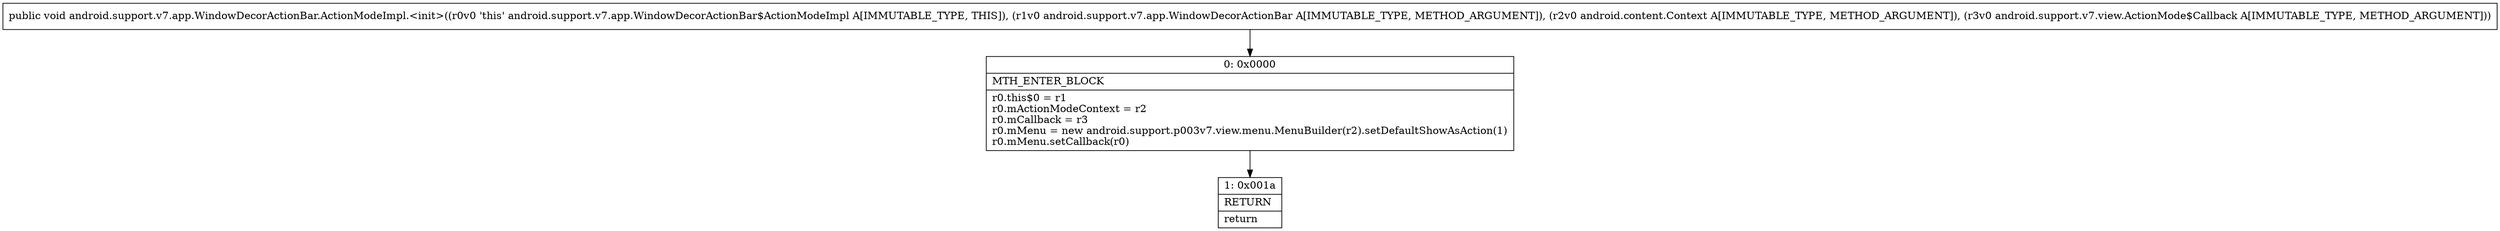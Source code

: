 digraph "CFG forandroid.support.v7.app.WindowDecorActionBar.ActionModeImpl.\<init\>(Landroid\/support\/v7\/app\/WindowDecorActionBar;Landroid\/content\/Context;Landroid\/support\/v7\/view\/ActionMode$Callback;)V" {
Node_0 [shape=record,label="{0\:\ 0x0000|MTH_ENTER_BLOCK\l|r0.this$0 = r1\lr0.mActionModeContext = r2\lr0.mCallback = r3\lr0.mMenu = new android.support.p003v7.view.menu.MenuBuilder(r2).setDefaultShowAsAction(1)\lr0.mMenu.setCallback(r0)\l}"];
Node_1 [shape=record,label="{1\:\ 0x001a|RETURN\l|return\l}"];
MethodNode[shape=record,label="{public void android.support.v7.app.WindowDecorActionBar.ActionModeImpl.\<init\>((r0v0 'this' android.support.v7.app.WindowDecorActionBar$ActionModeImpl A[IMMUTABLE_TYPE, THIS]), (r1v0 android.support.v7.app.WindowDecorActionBar A[IMMUTABLE_TYPE, METHOD_ARGUMENT]), (r2v0 android.content.Context A[IMMUTABLE_TYPE, METHOD_ARGUMENT]), (r3v0 android.support.v7.view.ActionMode$Callback A[IMMUTABLE_TYPE, METHOD_ARGUMENT])) }"];
MethodNode -> Node_0;
Node_0 -> Node_1;
}

